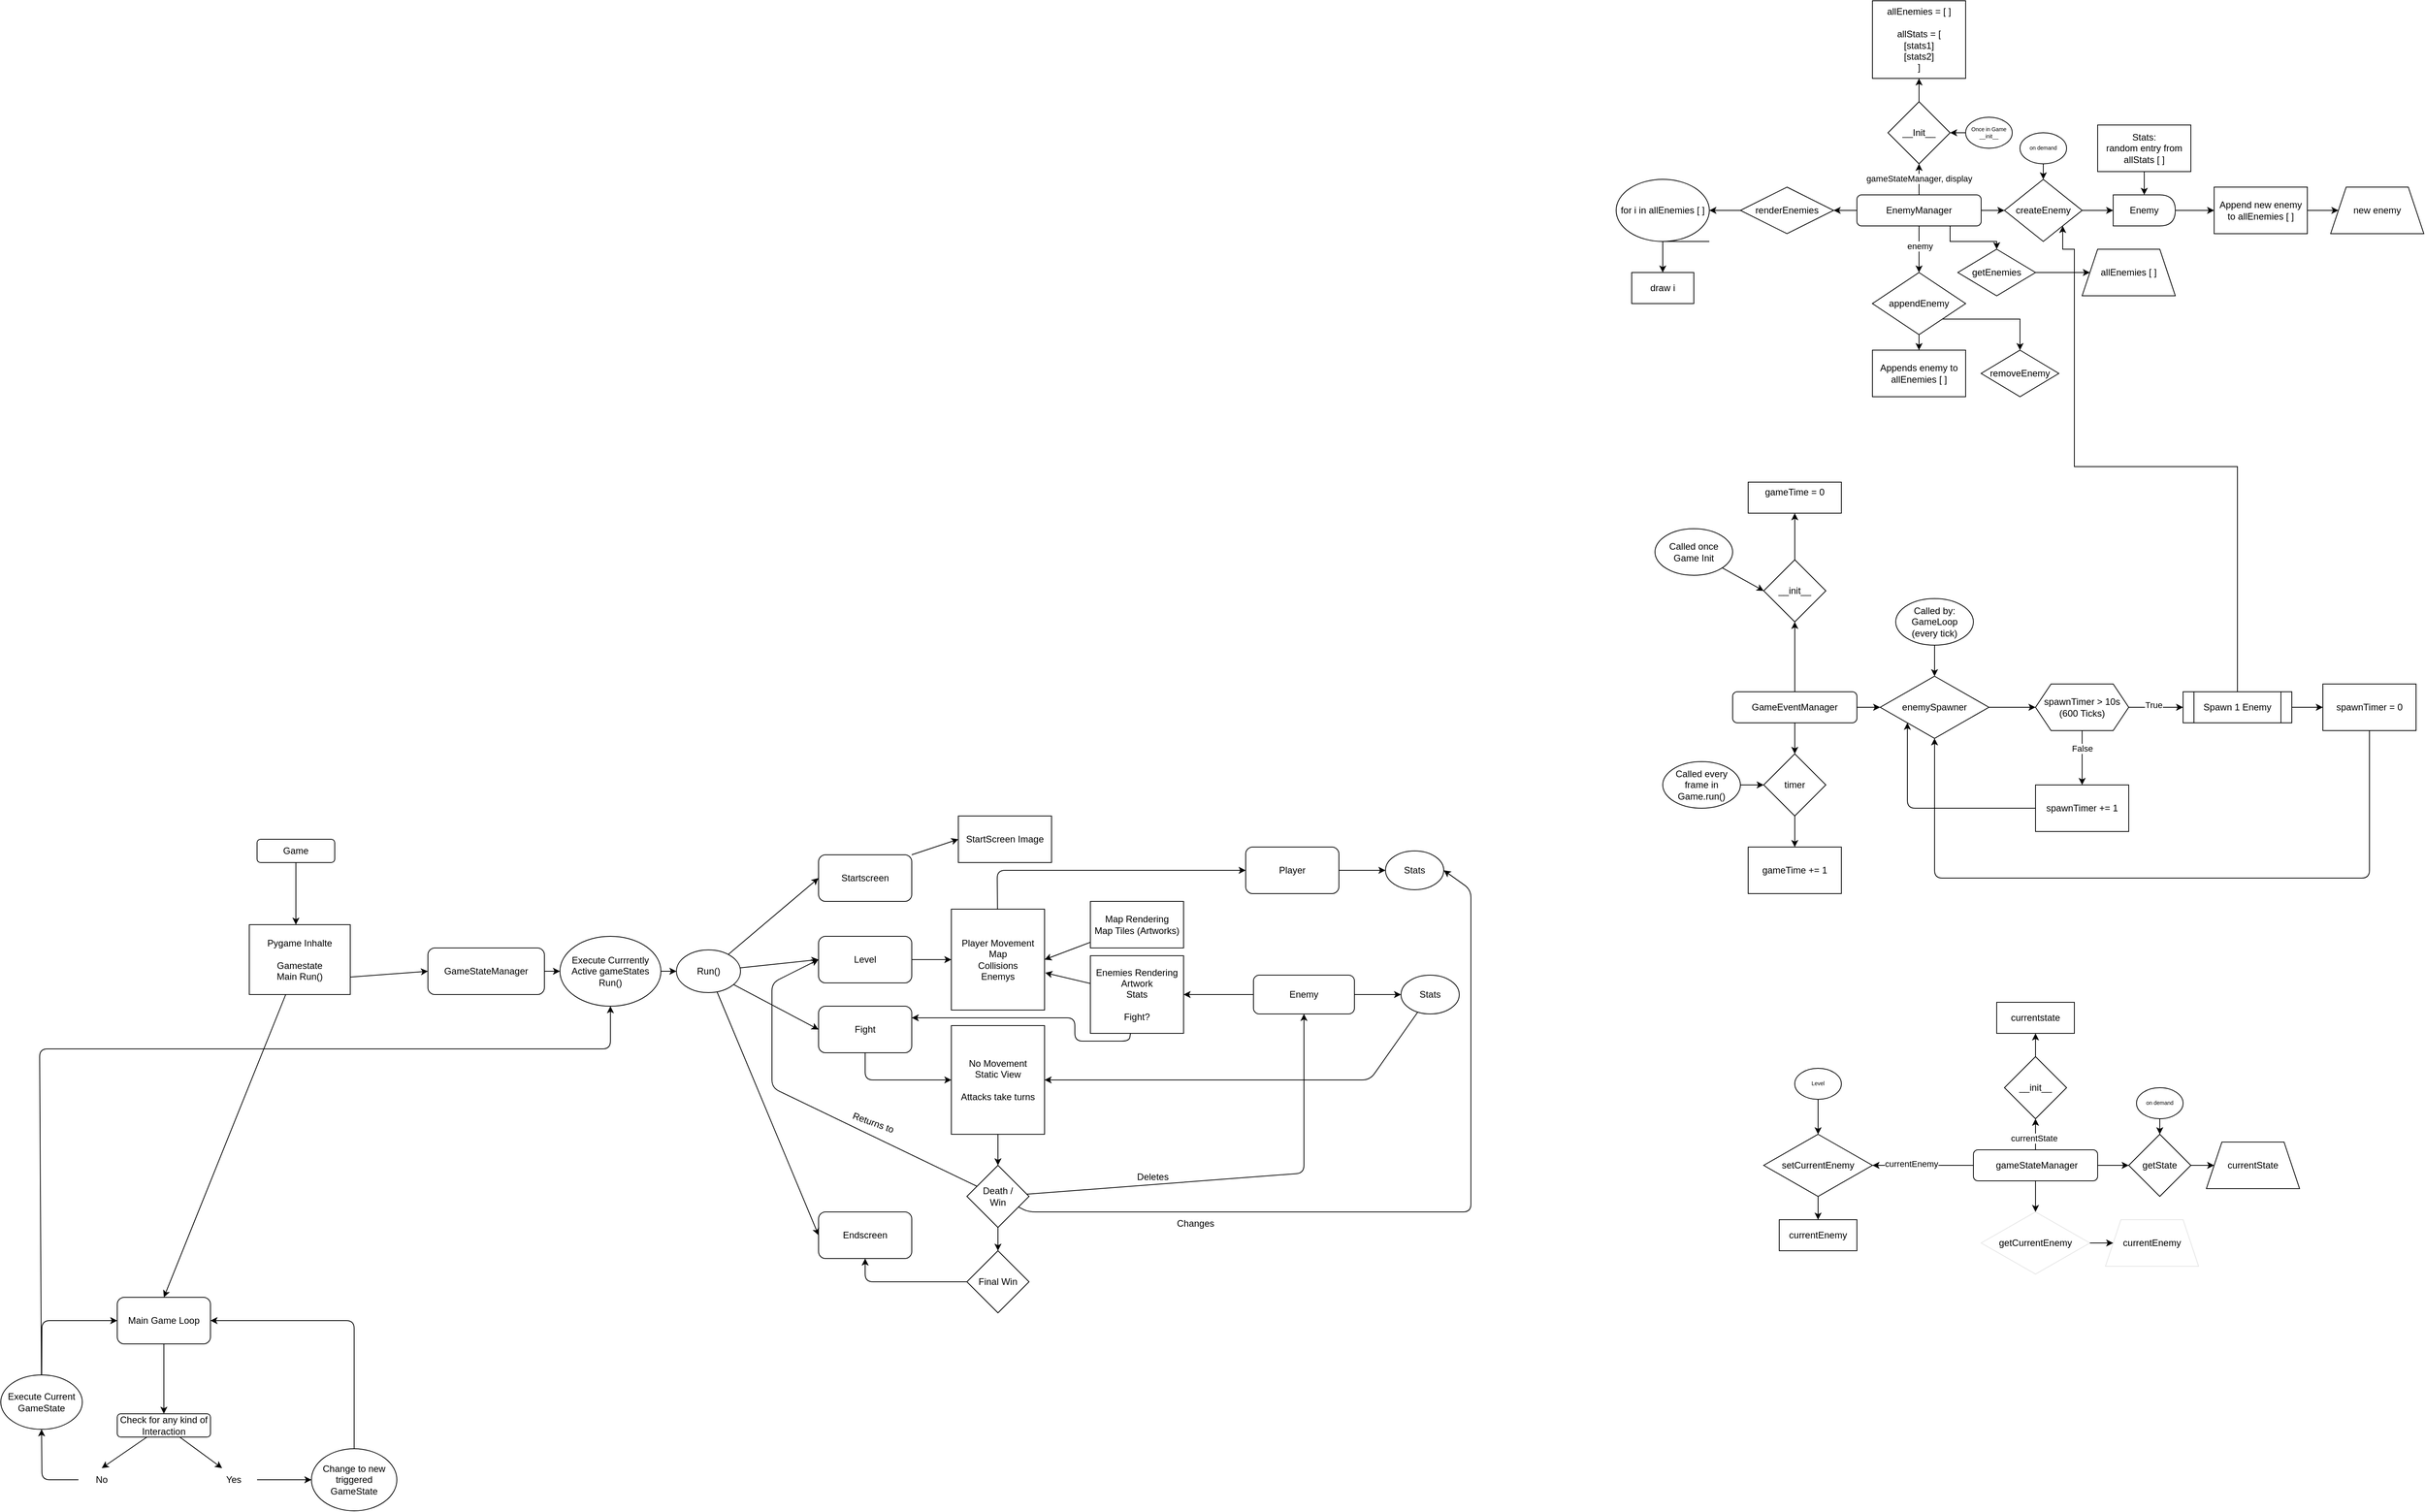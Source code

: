 <mxfile version="28.0.9">
  <diagram id="zhS1jmQ38YQdUPy5dJZc" name="Page-1">
    <mxGraphModel dx="2430" dy="5323" grid="1" gridSize="10" guides="1" tooltips="1" connect="1" arrows="1" fold="1" page="1" pageScale="1" pageWidth="1600" pageHeight="1200" math="0" shadow="0">
      <root>
        <mxCell id="0" />
        <mxCell id="1" parent="0" />
        <mxCell id="10" style="edgeStyle=none;html=1;" parent="1" source="2" edge="1">
          <mxGeometry relative="1" as="geometry">
            <mxPoint x="410" y="340" as="targetPoint" />
          </mxGeometry>
        </mxCell>
        <mxCell id="2" value="Game" style="rounded=1;whiteSpace=wrap;html=1;" parent="1" vertex="1">
          <mxGeometry x="360" y="230" width="100" height="30" as="geometry" />
        </mxCell>
        <mxCell id="12" style="edgeStyle=none;html=1;exitX=1;exitY=0.75;exitDx=0;exitDy=0;entryX=0;entryY=0.5;entryDx=0;entryDy=0;" parent="1" source="11" target="15" edge="1">
          <mxGeometry relative="1" as="geometry">
            <mxPoint x="620" y="320" as="targetPoint" />
          </mxGeometry>
        </mxCell>
        <mxCell id="89" style="edgeStyle=none;html=1;entryX=0.5;entryY=0;entryDx=0;entryDy=0;" parent="1" source="11" target="75" edge="1">
          <mxGeometry relative="1" as="geometry" />
        </mxCell>
        <mxCell id="11" value="Pygame Inhalte&lt;div&gt;&lt;br&gt;&lt;/div&gt;&lt;div&gt;Gamestate&lt;/div&gt;&lt;div&gt;Main Run()&lt;/div&gt;" style="rounded=0;whiteSpace=wrap;html=1;" parent="1" vertex="1">
          <mxGeometry x="350" y="340" width="130" height="90" as="geometry" />
        </mxCell>
        <mxCell id="70" style="edgeStyle=none;html=1;entryX=0;entryY=0.5;entryDx=0;entryDy=0;" parent="1" source="14" target="69" edge="1">
          <mxGeometry relative="1" as="geometry" />
        </mxCell>
        <mxCell id="14" value="Execute Currrently Active gameStates&lt;div&gt;Run()&lt;/div&gt;" style="ellipse;whiteSpace=wrap;html=1;" parent="1" vertex="1">
          <mxGeometry x="750" y="355" width="130" height="90" as="geometry" />
        </mxCell>
        <mxCell id="16" style="edgeStyle=none;html=1;entryX=0;entryY=0.5;entryDx=0;entryDy=0;" parent="1" source="15" target="14" edge="1">
          <mxGeometry relative="1" as="geometry" />
        </mxCell>
        <mxCell id="15" value="GameStateManager" style="rounded=1;whiteSpace=wrap;html=1;" parent="1" vertex="1">
          <mxGeometry x="580" y="370" width="150" height="60" as="geometry" />
        </mxCell>
        <mxCell id="29" style="edgeStyle=none;html=1;exitX=1;exitY=0;exitDx=0;exitDy=0;entryX=0;entryY=0.5;entryDx=0;entryDy=0;" parent="1" source="21" target="28" edge="1">
          <mxGeometry relative="1" as="geometry" />
        </mxCell>
        <mxCell id="21" value="Startscreen" style="rounded=1;whiteSpace=wrap;html=1;" parent="1" vertex="1">
          <mxGeometry x="1083" y="250" width="120" height="60" as="geometry" />
        </mxCell>
        <mxCell id="36" style="edgeStyle=none;html=1;entryX=0;entryY=0.5;entryDx=0;entryDy=0;" parent="1" source="22" target="30" edge="1">
          <mxGeometry relative="1" as="geometry" />
        </mxCell>
        <mxCell id="22" value="Level" style="rounded=1;whiteSpace=wrap;html=1;" parent="1" vertex="1">
          <mxGeometry x="1083" y="355" width="120" height="60" as="geometry" />
        </mxCell>
        <mxCell id="46" style="edgeStyle=none;html=1;entryX=0;entryY=0.5;entryDx=0;entryDy=0;" parent="1" source="23" target="31" edge="1">
          <mxGeometry relative="1" as="geometry">
            <Array as="points">
              <mxPoint x="1143" y="540" />
            </Array>
          </mxGeometry>
        </mxCell>
        <mxCell id="23" value="Fight" style="rounded=1;whiteSpace=wrap;html=1;" parent="1" vertex="1">
          <mxGeometry x="1083" y="445" width="120" height="60" as="geometry" />
        </mxCell>
        <mxCell id="24" value="Endscreen" style="rounded=1;whiteSpace=wrap;html=1;" parent="1" vertex="1">
          <mxGeometry x="1083" y="710" width="120" height="60" as="geometry" />
        </mxCell>
        <mxCell id="28" value="StartScreen Image" style="rounded=0;whiteSpace=wrap;html=1;" parent="1" vertex="1">
          <mxGeometry x="1263" y="200" width="120" height="60" as="geometry" />
        </mxCell>
        <mxCell id="53" style="edgeStyle=none;html=1;entryX=0;entryY=0.5;entryDx=0;entryDy=0;" parent="1" source="30" target="54" edge="1">
          <mxGeometry relative="1" as="geometry">
            <mxPoint x="1633" y="270" as="targetPoint" />
            <Array as="points">
              <mxPoint x="1313" y="270" />
            </Array>
          </mxGeometry>
        </mxCell>
        <mxCell id="30" value="Player Movement&lt;div&gt;Map&lt;/div&gt;&lt;div&gt;Collisions&lt;/div&gt;&lt;div&gt;Enemys&lt;/div&gt;" style="rounded=0;whiteSpace=wrap;html=1;" parent="1" vertex="1">
          <mxGeometry x="1254" y="320" width="120" height="130" as="geometry" />
        </mxCell>
        <mxCell id="51" value="" style="edgeStyle=none;html=1;" parent="1" source="31" target="50" edge="1">
          <mxGeometry relative="1" as="geometry" />
        </mxCell>
        <mxCell id="31" value="No Movement&lt;div&gt;Static View&lt;/div&gt;&lt;div&gt;&lt;br&gt;&lt;/div&gt;&lt;div&gt;Attacks take turns&lt;/div&gt;" style="rounded=0;whiteSpace=wrap;html=1;" parent="1" vertex="1">
          <mxGeometry x="1254" y="470" width="120" height="140" as="geometry" />
        </mxCell>
        <mxCell id="35" style="edgeStyle=none;html=1;entryX=1;entryY=0.5;entryDx=0;entryDy=0;" parent="1" source="33" target="30" edge="1">
          <mxGeometry relative="1" as="geometry" />
        </mxCell>
        <mxCell id="33" value="Map Rendering&lt;div&gt;Map Tiles (Artworks)&lt;/div&gt;" style="rounded=0;whiteSpace=wrap;html=1;" parent="1" vertex="1">
          <mxGeometry x="1433" y="310" width="120" height="60" as="geometry" />
        </mxCell>
        <mxCell id="45" style="edgeStyle=none;html=1;entryX=1;entryY=0.25;entryDx=0;entryDy=0;" parent="1" source="37" target="23" edge="1">
          <mxGeometry relative="1" as="geometry">
            <mxPoint x="1493" y="520" as="targetPoint" />
            <Array as="points">
              <mxPoint x="1483" y="490" />
              <mxPoint x="1413" y="490" />
              <mxPoint x="1413" y="460" />
            </Array>
          </mxGeometry>
        </mxCell>
        <mxCell id="37" value="Enemies Rendering&lt;div&gt;Artwork&lt;/div&gt;&lt;div&gt;Stats&lt;/div&gt;&lt;div&gt;&lt;br&gt;&lt;/div&gt;&lt;div&gt;Fight?&lt;/div&gt;" style="rounded=0;whiteSpace=wrap;html=1;" parent="1" vertex="1">
          <mxGeometry x="1433" y="380" width="120" height="100" as="geometry" />
        </mxCell>
        <mxCell id="41" style="edgeStyle=none;html=1;entryX=1;entryY=0.5;entryDx=0;entryDy=0;" parent="1" source="40" target="37" edge="1">
          <mxGeometry relative="1" as="geometry" />
        </mxCell>
        <mxCell id="43" style="edgeStyle=none;html=1;" parent="1" source="40" target="42" edge="1">
          <mxGeometry relative="1" as="geometry" />
        </mxCell>
        <mxCell id="40" value="Enemy" style="rounded=1;whiteSpace=wrap;html=1;" parent="1" vertex="1">
          <mxGeometry x="1643" y="405" width="130" height="50" as="geometry" />
        </mxCell>
        <mxCell id="47" style="edgeStyle=none;html=1;entryX=1;entryY=0.5;entryDx=0;entryDy=0;" parent="1" source="42" target="31" edge="1">
          <mxGeometry relative="1" as="geometry">
            <Array as="points">
              <mxPoint x="1793" y="540" />
            </Array>
          </mxGeometry>
        </mxCell>
        <mxCell id="42" value="Stats" style="ellipse;whiteSpace=wrap;html=1;" parent="1" vertex="1">
          <mxGeometry x="1833" y="405" width="75" height="50" as="geometry" />
        </mxCell>
        <mxCell id="44" style="edgeStyle=none;html=1;entryX=1.007;entryY=0.631;entryDx=0;entryDy=0;entryPerimeter=0;" parent="1" source="37" target="30" edge="1">
          <mxGeometry relative="1" as="geometry" />
        </mxCell>
        <mxCell id="52" style="edgeStyle=none;html=1;entryX=0;entryY=0.5;entryDx=0;entryDy=0;" parent="1" source="50" target="22" edge="1">
          <mxGeometry relative="1" as="geometry">
            <Array as="points">
              <mxPoint x="1023" y="550" />
              <mxPoint x="1023" y="415" />
            </Array>
          </mxGeometry>
        </mxCell>
        <mxCell id="57" style="edgeStyle=none;html=1;entryX=0.5;entryY=1;entryDx=0;entryDy=0;" parent="1" source="50" target="40" edge="1">
          <mxGeometry relative="1" as="geometry">
            <mxPoint x="1873" y="690" as="targetPoint" />
            <Array as="points">
              <mxPoint x="1708" y="660" />
            </Array>
          </mxGeometry>
        </mxCell>
        <mxCell id="59" style="edgeStyle=none;html=1;entryX=1;entryY=0.5;entryDx=0;entryDy=0;" parent="1" source="50" target="55" edge="1">
          <mxGeometry relative="1" as="geometry">
            <Array as="points">
              <mxPoint x="1353" y="710" />
              <mxPoint x="1923" y="710" />
              <mxPoint x="1923" y="295" />
            </Array>
          </mxGeometry>
        </mxCell>
        <mxCell id="67" style="edgeStyle=none;html=1;" parent="1" source="50" target="66" edge="1">
          <mxGeometry relative="1" as="geometry" />
        </mxCell>
        <mxCell id="50" value="Death /&lt;div&gt;Win&lt;/div&gt;" style="rhombus;whiteSpace=wrap;html=1;rounded=0;" parent="1" vertex="1">
          <mxGeometry x="1274" y="650" width="80" height="80" as="geometry" />
        </mxCell>
        <mxCell id="56" style="edgeStyle=none;html=1;entryX=0;entryY=0.5;entryDx=0;entryDy=0;" parent="1" source="54" target="55" edge="1">
          <mxGeometry relative="1" as="geometry" />
        </mxCell>
        <mxCell id="54" value="Player" style="rounded=1;whiteSpace=wrap;html=1;" parent="1" vertex="1">
          <mxGeometry x="1633" y="240" width="120" height="60" as="geometry" />
        </mxCell>
        <mxCell id="55" value="Stats" style="ellipse;whiteSpace=wrap;html=1;" parent="1" vertex="1">
          <mxGeometry x="1813" y="245" width="75" height="50" as="geometry" />
        </mxCell>
        <mxCell id="58" value="Changes" style="text;html=1;align=center;verticalAlign=middle;resizable=0;points=[];autosize=1;strokeColor=none;fillColor=none;" parent="1" vertex="1">
          <mxGeometry x="1533" y="710" width="70" height="30" as="geometry" />
        </mxCell>
        <mxCell id="61" value="Deletes" style="text;html=1;align=center;verticalAlign=middle;resizable=0;points=[];autosize=1;strokeColor=none;fillColor=none;" parent="1" vertex="1">
          <mxGeometry x="1483" y="650" width="60" height="30" as="geometry" />
        </mxCell>
        <mxCell id="62" value="Returns to" style="text;html=1;align=center;verticalAlign=middle;resizable=0;points=[];autosize=1;strokeColor=none;fillColor=none;rotation=20;" parent="1" vertex="1">
          <mxGeometry x="1113" y="580" width="80" height="30" as="geometry" />
        </mxCell>
        <mxCell id="68" style="edgeStyle=none;html=1;entryX=0.5;entryY=1;entryDx=0;entryDy=0;" parent="1" source="66" target="24" edge="1">
          <mxGeometry relative="1" as="geometry">
            <Array as="points">
              <mxPoint x="1143" y="800" />
            </Array>
          </mxGeometry>
        </mxCell>
        <mxCell id="66" value="Final Win" style="rhombus;whiteSpace=wrap;html=1;" parent="1" vertex="1">
          <mxGeometry x="1274" y="760" width="80" height="80" as="geometry" />
        </mxCell>
        <mxCell id="71" style="edgeStyle=none;html=1;entryX=0;entryY=0.5;entryDx=0;entryDy=0;" parent="1" source="69" target="21" edge="1">
          <mxGeometry relative="1" as="geometry" />
        </mxCell>
        <mxCell id="72" style="edgeStyle=none;html=1;entryX=0;entryY=0.5;entryDx=0;entryDy=0;" parent="1" source="69" target="22" edge="1">
          <mxGeometry relative="1" as="geometry" />
        </mxCell>
        <mxCell id="73" style="edgeStyle=none;html=1;entryX=0;entryY=0.5;entryDx=0;entryDy=0;" parent="1" source="69" target="23" edge="1">
          <mxGeometry relative="1" as="geometry" />
        </mxCell>
        <mxCell id="74" style="edgeStyle=none;html=1;entryX=0;entryY=0.5;entryDx=0;entryDy=0;" parent="1" source="69" target="24" edge="1">
          <mxGeometry relative="1" as="geometry" />
        </mxCell>
        <mxCell id="69" value="Run()" style="ellipse;whiteSpace=wrap;html=1;" parent="1" vertex="1">
          <mxGeometry x="900" y="372.5" width="82.5" height="55" as="geometry" />
        </mxCell>
        <mxCell id="76" style="edgeStyle=none;html=1;entryX=0.5;entryY=0;entryDx=0;entryDy=0;" parent="1" source="75" target="77" edge="1">
          <mxGeometry relative="1" as="geometry">
            <mxPoint x="240" y="1040" as="targetPoint" />
          </mxGeometry>
        </mxCell>
        <mxCell id="75" value="Main Game Loop" style="rounded=1;whiteSpace=wrap;html=1;" parent="1" vertex="1">
          <mxGeometry x="180" y="820" width="120" height="60" as="geometry" />
        </mxCell>
        <mxCell id="78" style="edgeStyle=none;html=1;entryX=0.25;entryY=0;entryDx=0;entryDy=0;" parent="1" source="77" target="80" edge="1">
          <mxGeometry relative="1" as="geometry">
            <mxPoint x="320" y="1040" as="targetPoint" />
          </mxGeometry>
        </mxCell>
        <mxCell id="79" style="edgeStyle=none;html=1;entryX=0.5;entryY=0;entryDx=0;entryDy=0;" parent="1" source="77" target="81" edge="1">
          <mxGeometry relative="1" as="geometry">
            <mxPoint x="160" y="1040" as="targetPoint" />
          </mxGeometry>
        </mxCell>
        <mxCell id="77" value="Check for any kind of Interaction" style="rounded=1;whiteSpace=wrap;html=1;" parent="1" vertex="1">
          <mxGeometry x="180" y="970" width="120" height="30" as="geometry" />
        </mxCell>
        <mxCell id="86" value="" style="edgeStyle=none;html=1;" parent="1" source="80" target="85" edge="1">
          <mxGeometry relative="1" as="geometry" />
        </mxCell>
        <mxCell id="80" value="Yes" style="text;html=1;align=center;verticalAlign=middle;whiteSpace=wrap;rounded=0;" parent="1" vertex="1">
          <mxGeometry x="300" y="1040" width="60" height="30" as="geometry" />
        </mxCell>
        <mxCell id="84" style="edgeStyle=none;html=1;entryX=0.5;entryY=1;entryDx=0;entryDy=0;" parent="1" source="81" target="83" edge="1">
          <mxGeometry relative="1" as="geometry">
            <Array as="points">
              <mxPoint x="83" y="1055" />
            </Array>
          </mxGeometry>
        </mxCell>
        <mxCell id="81" value="No" style="text;html=1;align=center;verticalAlign=middle;whiteSpace=wrap;rounded=0;" parent="1" vertex="1">
          <mxGeometry x="130" y="1040" width="60" height="30" as="geometry" />
        </mxCell>
        <mxCell id="88" style="edgeStyle=none;html=1;entryX=0;entryY=0.5;entryDx=0;entryDy=0;" parent="1" source="83" target="75" edge="1">
          <mxGeometry relative="1" as="geometry">
            <Array as="points">
              <mxPoint x="83" y="850" />
            </Array>
          </mxGeometry>
        </mxCell>
        <mxCell id="90" style="edgeStyle=none;html=1;entryX=0.5;entryY=1;entryDx=0;entryDy=0;" parent="1" source="83" target="14" edge="1">
          <mxGeometry relative="1" as="geometry">
            <Array as="points">
              <mxPoint x="80" y="500" />
              <mxPoint x="815" y="500" />
            </Array>
          </mxGeometry>
        </mxCell>
        <mxCell id="83" value="Execute Current GameState" style="ellipse;whiteSpace=wrap;html=1;" parent="1" vertex="1">
          <mxGeometry x="30" y="920" width="105" height="70" as="geometry" />
        </mxCell>
        <mxCell id="87" style="edgeStyle=none;html=1;entryX=1;entryY=0.5;entryDx=0;entryDy=0;" parent="1" source="85" target="75" edge="1">
          <mxGeometry relative="1" as="geometry">
            <Array as="points">
              <mxPoint x="485" y="850" />
            </Array>
          </mxGeometry>
        </mxCell>
        <mxCell id="85" value="Change to new triggered GameState" style="ellipse;whiteSpace=wrap;html=1;" parent="1" vertex="1">
          <mxGeometry x="430" y="1015" width="110" height="80" as="geometry" />
        </mxCell>
        <mxCell id="105" style="edgeStyle=none;html=1;entryX=0;entryY=0.5;entryDx=0;entryDy=0;" parent="1" source="91" edge="1">
          <mxGeometry relative="1" as="geometry">
            <mxPoint x="2450" y="60" as="targetPoint" />
          </mxGeometry>
        </mxCell>
        <mxCell id="ZLR4HSFNZyRXdtr1YlKm-145" style="edgeStyle=orthogonalEdgeStyle;rounded=0;orthogonalLoop=1;jettySize=auto;html=1;entryX=0.5;entryY=0;entryDx=0;entryDy=0;" parent="1" source="91" target="ZLR4HSFNZyRXdtr1YlKm-144" edge="1">
          <mxGeometry relative="1" as="geometry" />
        </mxCell>
        <mxCell id="91" value="GameEventManager" style="rounded=1;whiteSpace=wrap;html=1;" parent="1" vertex="1">
          <mxGeometry x="2260" y="40" width="160" height="40" as="geometry" />
        </mxCell>
        <mxCell id="134" style="edgeStyle=none;html=1;entryX=0.5;entryY=0;entryDx=0;entryDy=0;" parent="1" source="92" target="115" edge="1">
          <mxGeometry relative="1" as="geometry" />
        </mxCell>
        <mxCell id="92" value="Called by:&lt;div&gt;GameLoop&lt;/div&gt;&lt;div&gt;(every tick)&lt;/div&gt;" style="ellipse;whiteSpace=wrap;html=1;" parent="1" vertex="1">
          <mxGeometry x="2470" y="-80" width="100" height="60" as="geometry" />
        </mxCell>
        <mxCell id="98" style="edgeStyle=none;html=1;" parent="1" source="96" edge="1">
          <mxGeometry relative="1" as="geometry">
            <mxPoint x="2840" y="60" as="targetPoint" />
          </mxGeometry>
        </mxCell>
        <mxCell id="129" value="True" style="edgeLabel;html=1;align=center;verticalAlign=middle;resizable=0;points=[];" parent="98" vertex="1" connectable="0">
          <mxGeometry x="-0.081" y="3" relative="1" as="geometry">
            <mxPoint as="offset" />
          </mxGeometry>
        </mxCell>
        <mxCell id="99" style="edgeStyle=none;html=1;" parent="1" source="96" edge="1">
          <mxGeometry relative="1" as="geometry">
            <mxPoint x="2710" y="160" as="targetPoint" />
          </mxGeometry>
        </mxCell>
        <mxCell id="127" value="False" style="edgeLabel;html=1;align=center;verticalAlign=middle;resizable=0;points=[];" parent="99" vertex="1" connectable="0">
          <mxGeometry x="-0.345" relative="1" as="geometry">
            <mxPoint as="offset" />
          </mxGeometry>
        </mxCell>
        <mxCell id="96" value="&lt;div&gt;spawnTimer &amp;gt; 10s&lt;br&gt;(600 Ticks)&lt;/div&gt;" style="shape=hexagon;perimeter=hexagonPerimeter2;whiteSpace=wrap;html=1;fixedSize=1;" parent="1" vertex="1">
          <mxGeometry x="2650" y="30" width="120" height="60" as="geometry" />
        </mxCell>
        <mxCell id="111" style="edgeStyle=none;html=1;entryX=0;entryY=0.5;entryDx=0;entryDy=0;" parent="1" source="102" target="110" edge="1">
          <mxGeometry relative="1" as="geometry" />
        </mxCell>
        <mxCell id="Faa3zSD_fbPmVx0ir4o6-187" style="edgeStyle=orthogonalEdgeStyle;rounded=0;orthogonalLoop=1;jettySize=auto;html=1;entryX=1;entryY=1;entryDx=0;entryDy=0;" edge="1" parent="1" source="102" target="Faa3zSD_fbPmVx0ir4o6-143">
          <mxGeometry relative="1" as="geometry">
            <Array as="points">
              <mxPoint x="2910" y="-250" />
              <mxPoint x="2700" y="-250" />
              <mxPoint x="2700" y="-530" />
              <mxPoint x="2685" y="-530" />
            </Array>
          </mxGeometry>
        </mxCell>
        <mxCell id="102" value="Spawn 1 Enemy" style="shape=process;whiteSpace=wrap;html=1;backgroundOutline=1;" parent="1" vertex="1">
          <mxGeometry x="2840" y="40" width="140" height="40" as="geometry" />
        </mxCell>
        <mxCell id="106" style="edgeStyle=none;html=1;entryX=0;entryY=0.5;entryDx=0;entryDy=0;" parent="1" target="96" edge="1">
          <mxGeometry relative="1" as="geometry">
            <mxPoint x="2570" y="60" as="sourcePoint" />
          </mxGeometry>
        </mxCell>
        <mxCell id="112" style="edgeStyle=none;html=1;entryX=0.5;entryY=1;entryDx=0;entryDy=0;" parent="1" source="110" target="115" edge="1">
          <mxGeometry relative="1" as="geometry">
            <mxPoint x="2510" y="80" as="targetPoint" />
            <Array as="points">
              <mxPoint x="3080" y="280" />
              <mxPoint x="2520" y="280" />
            </Array>
          </mxGeometry>
        </mxCell>
        <mxCell id="110" value="spawnTimer = 0" style="rounded=1;whiteSpace=wrap;html=1;arcSize=0;" parent="1" vertex="1">
          <mxGeometry x="3020" y="30" width="120" height="60" as="geometry" />
        </mxCell>
        <mxCell id="114" style="edgeStyle=none;html=1;exitX=0;exitY=0.5;exitDx=0;exitDy=0;entryX=0;entryY=1;entryDx=0;entryDy=0;" parent="1" source="113" target="115" edge="1">
          <mxGeometry relative="1" as="geometry">
            <mxPoint x="2480" y="80" as="targetPoint" />
            <Array as="points">
              <mxPoint x="2485" y="190" />
            </Array>
          </mxGeometry>
        </mxCell>
        <mxCell id="113" value="spawnTimer += 1" style="rounded=1;whiteSpace=wrap;html=1;arcSize=0;" parent="1" vertex="1">
          <mxGeometry x="2650" y="160" width="120" height="60" as="geometry" />
        </mxCell>
        <mxCell id="115" value="enemySpawner" style="rhombus;whiteSpace=wrap;html=1;" parent="1" vertex="1">
          <mxGeometry x="2450" y="20" width="140" height="80" as="geometry" />
        </mxCell>
        <mxCell id="137" style="edgeStyle=none;html=1;exitX=0.5;exitY=0;exitDx=0;exitDy=0;entryX=0.5;entryY=1;entryDx=0;entryDy=0;" parent="1" source="123" target="132" edge="1">
          <mxGeometry relative="1" as="geometry" />
        </mxCell>
        <mxCell id="123" value="__init__" style="rhombus;whiteSpace=wrap;html=1;" parent="1" vertex="1">
          <mxGeometry x="2300" y="-130" width="80" height="80" as="geometry" />
        </mxCell>
        <mxCell id="131" style="edgeStyle=none;html=1;entryX=0.5;entryY=1;entryDx=0;entryDy=0;" parent="1" source="91" target="123" edge="1">
          <mxGeometry relative="1" as="geometry" />
        </mxCell>
        <mxCell id="132" value="gameTime = 0&lt;div&gt;&lt;br&gt;&lt;/div&gt;" style="rounded=0;whiteSpace=wrap;html=1;" parent="1" vertex="1">
          <mxGeometry x="2280" y="-230" width="120" height="40" as="geometry" />
        </mxCell>
        <mxCell id="136" style="edgeStyle=none;html=1;entryX=0;entryY=0.5;entryDx=0;entryDy=0;" parent="1" source="133" target="123" edge="1">
          <mxGeometry relative="1" as="geometry" />
        </mxCell>
        <mxCell id="133" value="Called once&lt;br&gt;Game Init" style="ellipse;whiteSpace=wrap;html=1;" parent="1" vertex="1">
          <mxGeometry x="2160" y="-170" width="100" height="60" as="geometry" />
        </mxCell>
        <mxCell id="ZLR4HSFNZyRXdtr1YlKm-146" style="edgeStyle=orthogonalEdgeStyle;rounded=0;orthogonalLoop=1;jettySize=auto;html=1;entryX=0.5;entryY=0;entryDx=0;entryDy=0;" parent="1" source="ZLR4HSFNZyRXdtr1YlKm-144" target="ZLR4HSFNZyRXdtr1YlKm-147" edge="1">
          <mxGeometry relative="1" as="geometry">
            <mxPoint x="2340" y="250" as="targetPoint" />
          </mxGeometry>
        </mxCell>
        <mxCell id="ZLR4HSFNZyRXdtr1YlKm-144" value="timer" style="rhombus;whiteSpace=wrap;html=1;" parent="1" vertex="1">
          <mxGeometry x="2300" y="120" width="80" height="80" as="geometry" />
        </mxCell>
        <mxCell id="ZLR4HSFNZyRXdtr1YlKm-147" value="gameTime += 1" style="rounded=0;whiteSpace=wrap;html=1;" parent="1" vertex="1">
          <mxGeometry x="2280" y="240" width="120" height="60" as="geometry" />
        </mxCell>
        <mxCell id="ZLR4HSFNZyRXdtr1YlKm-149" style="edgeStyle=orthogonalEdgeStyle;rounded=0;orthogonalLoop=1;jettySize=auto;html=1;entryX=0;entryY=0.5;entryDx=0;entryDy=0;" parent="1" source="ZLR4HSFNZyRXdtr1YlKm-148" target="ZLR4HSFNZyRXdtr1YlKm-144" edge="1">
          <mxGeometry relative="1" as="geometry" />
        </mxCell>
        <mxCell id="ZLR4HSFNZyRXdtr1YlKm-148" value="Called every frame in Game.run()" style="ellipse;whiteSpace=wrap;html=1;" parent="1" vertex="1">
          <mxGeometry x="2170" y="130" width="100" height="60" as="geometry" />
        </mxCell>
        <mxCell id="Faa3zSD_fbPmVx0ir4o6-139" style="edgeStyle=orthogonalEdgeStyle;rounded=0;orthogonalLoop=1;jettySize=auto;html=1;entryX=0.5;entryY=1;entryDx=0;entryDy=0;" edge="1" parent="1" source="Faa3zSD_fbPmVx0ir4o6-137" target="Faa3zSD_fbPmVx0ir4o6-138">
          <mxGeometry relative="1" as="geometry" />
        </mxCell>
        <mxCell id="Faa3zSD_fbPmVx0ir4o6-140" value="gameStateManager, display" style="edgeLabel;html=1;align=center;verticalAlign=middle;resizable=0;points=[];" vertex="1" connectable="0" parent="Faa3zSD_fbPmVx0ir4o6-139">
          <mxGeometry x="0.045" relative="1" as="geometry">
            <mxPoint as="offset" />
          </mxGeometry>
        </mxCell>
        <mxCell id="Faa3zSD_fbPmVx0ir4o6-144" style="edgeStyle=orthogonalEdgeStyle;rounded=0;orthogonalLoop=1;jettySize=auto;html=1;entryX=0;entryY=0.5;entryDx=0;entryDy=0;" edge="1" parent="1" source="Faa3zSD_fbPmVx0ir4o6-137" target="Faa3zSD_fbPmVx0ir4o6-143">
          <mxGeometry relative="1" as="geometry" />
        </mxCell>
        <mxCell id="Faa3zSD_fbPmVx0ir4o6-162" style="edgeStyle=orthogonalEdgeStyle;rounded=0;orthogonalLoop=1;jettySize=auto;html=1;exitX=0.75;exitY=1;exitDx=0;exitDy=0;entryX=0.5;entryY=0;entryDx=0;entryDy=0;" edge="1" parent="1" source="Faa3zSD_fbPmVx0ir4o6-137" target="Faa3zSD_fbPmVx0ir4o6-161">
          <mxGeometry relative="1" as="geometry" />
        </mxCell>
        <mxCell id="Faa3zSD_fbPmVx0ir4o6-171" style="edgeStyle=orthogonalEdgeStyle;rounded=0;orthogonalLoop=1;jettySize=auto;html=1;" edge="1" parent="1" source="Faa3zSD_fbPmVx0ir4o6-137">
          <mxGeometry relative="1" as="geometry">
            <mxPoint x="2500" y="-500" as="targetPoint" />
          </mxGeometry>
        </mxCell>
        <mxCell id="Faa3zSD_fbPmVx0ir4o6-174" value="enemy" style="edgeLabel;html=1;align=center;verticalAlign=middle;resizable=0;points=[];" vertex="1" connectable="0" parent="Faa3zSD_fbPmVx0ir4o6-171">
          <mxGeometry x="-0.154" y="1" relative="1" as="geometry">
            <mxPoint as="offset" />
          </mxGeometry>
        </mxCell>
        <mxCell id="Faa3zSD_fbPmVx0ir4o6-180" style="edgeStyle=orthogonalEdgeStyle;rounded=0;orthogonalLoop=1;jettySize=auto;html=1;entryX=1;entryY=0.5;entryDx=0;entryDy=0;" edge="1" parent="1" source="Faa3zSD_fbPmVx0ir4o6-137" target="Faa3zSD_fbPmVx0ir4o6-179">
          <mxGeometry relative="1" as="geometry" />
        </mxCell>
        <mxCell id="Faa3zSD_fbPmVx0ir4o6-137" value="EnemyManager" style="rounded=1;whiteSpace=wrap;html=1;" vertex="1" parent="1">
          <mxGeometry x="2420" y="-600" width="160" height="40" as="geometry" />
        </mxCell>
        <mxCell id="Faa3zSD_fbPmVx0ir4o6-142" style="edgeStyle=orthogonalEdgeStyle;rounded=0;orthogonalLoop=1;jettySize=auto;html=1;entryX=0.5;entryY=1;entryDx=0;entryDy=0;" edge="1" parent="1" source="Faa3zSD_fbPmVx0ir4o6-138" target="Faa3zSD_fbPmVx0ir4o6-141">
          <mxGeometry relative="1" as="geometry" />
        </mxCell>
        <mxCell id="Faa3zSD_fbPmVx0ir4o6-138" value="__Init__" style="rhombus;whiteSpace=wrap;html=1;" vertex="1" parent="1">
          <mxGeometry x="2460" y="-720" width="80" height="80" as="geometry" />
        </mxCell>
        <mxCell id="Faa3zSD_fbPmVx0ir4o6-141" value="allEnemies = [ ]&lt;div&gt;&lt;br&gt;&lt;/div&gt;&lt;div&gt;allStats = [&lt;/div&gt;&lt;div&gt;[stats1]&lt;/div&gt;&lt;div&gt;[stats2]&lt;/div&gt;&lt;div&gt;]&lt;/div&gt;" style="rounded=0;whiteSpace=wrap;html=1;" vertex="1" parent="1">
          <mxGeometry x="2440" y="-850" width="120" height="100" as="geometry" />
        </mxCell>
        <mxCell id="Faa3zSD_fbPmVx0ir4o6-154" style="edgeStyle=orthogonalEdgeStyle;rounded=0;orthogonalLoop=1;jettySize=auto;html=1;entryX=0;entryY=0.5;entryDx=0;entryDy=0;" edge="1" parent="1" source="Faa3zSD_fbPmVx0ir4o6-143">
          <mxGeometry relative="1" as="geometry">
            <mxPoint x="2750" y="-580.0" as="targetPoint" />
          </mxGeometry>
        </mxCell>
        <mxCell id="Faa3zSD_fbPmVx0ir4o6-143" value="createEnemy" style="rhombus;whiteSpace=wrap;html=1;" vertex="1" parent="1">
          <mxGeometry x="2610" y="-620" width="100" height="80" as="geometry" />
        </mxCell>
        <mxCell id="Faa3zSD_fbPmVx0ir4o6-146" style="edgeStyle=orthogonalEdgeStyle;rounded=0;orthogonalLoop=1;jettySize=auto;html=1;exitX=0;exitY=0.5;exitDx=0;exitDy=0;entryX=1;entryY=0.5;entryDx=0;entryDy=0;" edge="1" parent="1" source="Faa3zSD_fbPmVx0ir4o6-145" target="Faa3zSD_fbPmVx0ir4o6-138">
          <mxGeometry relative="1" as="geometry" />
        </mxCell>
        <mxCell id="Faa3zSD_fbPmVx0ir4o6-145" value="Once in Game __init__" style="ellipse;whiteSpace=wrap;html=1;fontSize=7;" vertex="1" parent="1">
          <mxGeometry x="2560" y="-700" width="60" height="40" as="geometry" />
        </mxCell>
        <mxCell id="Faa3zSD_fbPmVx0ir4o6-152" style="edgeStyle=orthogonalEdgeStyle;rounded=0;orthogonalLoop=1;jettySize=auto;html=1;exitX=1;exitY=1;exitDx=0;exitDy=0;entryX=0.5;entryY=0;entryDx=0;entryDy=0;" edge="1" parent="1" source="Faa3zSD_fbPmVx0ir4o6-148" target="Faa3zSD_fbPmVx0ir4o6-143">
          <mxGeometry relative="1" as="geometry" />
        </mxCell>
        <mxCell id="Faa3zSD_fbPmVx0ir4o6-148" value="on demand" style="ellipse;whiteSpace=wrap;html=1;fontSize=7;" vertex="1" parent="1">
          <mxGeometry x="2630" y="-680" width="60" height="40" as="geometry" />
        </mxCell>
        <mxCell id="Faa3zSD_fbPmVx0ir4o6-157" style="edgeStyle=orthogonalEdgeStyle;rounded=0;orthogonalLoop=1;jettySize=auto;html=1;" edge="1" parent="1" source="Faa3zSD_fbPmVx0ir4o6-156">
          <mxGeometry relative="1" as="geometry">
            <mxPoint x="2880" y="-580.0" as="targetPoint" />
          </mxGeometry>
        </mxCell>
        <mxCell id="Faa3zSD_fbPmVx0ir4o6-156" value="Enemy" style="shape=delay;whiteSpace=wrap;html=1;" vertex="1" parent="1">
          <mxGeometry x="2750" y="-600" width="80" height="40" as="geometry" />
        </mxCell>
        <mxCell id="Faa3zSD_fbPmVx0ir4o6-159" style="edgeStyle=orthogonalEdgeStyle;rounded=0;orthogonalLoop=1;jettySize=auto;html=1;entryX=0.5;entryY=0;entryDx=0;entryDy=0;" edge="1" parent="1" source="Faa3zSD_fbPmVx0ir4o6-158" target="Faa3zSD_fbPmVx0ir4o6-156">
          <mxGeometry relative="1" as="geometry" />
        </mxCell>
        <mxCell id="Faa3zSD_fbPmVx0ir4o6-158" value="Stats:&lt;br&gt;random entry from allStats [ ]" style="rounded=0;whiteSpace=wrap;html=1;" vertex="1" parent="1">
          <mxGeometry x="2730" y="-690" width="120" height="60" as="geometry" />
        </mxCell>
        <mxCell id="Faa3zSD_fbPmVx0ir4o6-167" style="edgeStyle=orthogonalEdgeStyle;rounded=0;orthogonalLoop=1;jettySize=auto;html=1;" edge="1" parent="1" source="Faa3zSD_fbPmVx0ir4o6-160" target="Faa3zSD_fbPmVx0ir4o6-166">
          <mxGeometry relative="1" as="geometry" />
        </mxCell>
        <mxCell id="Faa3zSD_fbPmVx0ir4o6-160" value="Append new enemy to allEnemies [ ]" style="rounded=0;whiteSpace=wrap;html=1;" vertex="1" parent="1">
          <mxGeometry x="2880" y="-610" width="120" height="60" as="geometry" />
        </mxCell>
        <mxCell id="Faa3zSD_fbPmVx0ir4o6-170" style="edgeStyle=orthogonalEdgeStyle;rounded=0;orthogonalLoop=1;jettySize=auto;html=1;" edge="1" parent="1" source="Faa3zSD_fbPmVx0ir4o6-161" target="Faa3zSD_fbPmVx0ir4o6-168">
          <mxGeometry relative="1" as="geometry" />
        </mxCell>
        <mxCell id="Faa3zSD_fbPmVx0ir4o6-161" value="getEnemies" style="rhombus;whiteSpace=wrap;html=1;" vertex="1" parent="1">
          <mxGeometry x="2550" y="-530" width="100" height="60" as="geometry" />
        </mxCell>
        <mxCell id="Faa3zSD_fbPmVx0ir4o6-166" value="new enemy" style="shape=trapezoid;perimeter=trapezoidPerimeter;whiteSpace=wrap;html=1;fixedSize=1;" vertex="1" parent="1">
          <mxGeometry x="3030" y="-610" width="120" height="60" as="geometry" />
        </mxCell>
        <mxCell id="Faa3zSD_fbPmVx0ir4o6-168" value="allEnemies [ ]" style="shape=trapezoid;perimeter=trapezoidPerimeter;whiteSpace=wrap;html=1;fixedSize=1;" vertex="1" parent="1">
          <mxGeometry x="2710" y="-530" width="120" height="60" as="geometry" />
        </mxCell>
        <mxCell id="Faa3zSD_fbPmVx0ir4o6-176" style="edgeStyle=orthogonalEdgeStyle;rounded=0;orthogonalLoop=1;jettySize=auto;html=1;exitX=0.5;exitY=1;exitDx=0;exitDy=0;entryX=0.5;entryY=0;entryDx=0;entryDy=0;" edge="1" parent="1" source="Faa3zSD_fbPmVx0ir4o6-172" target="Faa3zSD_fbPmVx0ir4o6-175">
          <mxGeometry relative="1" as="geometry" />
        </mxCell>
        <mxCell id="Faa3zSD_fbPmVx0ir4o6-177" style="edgeStyle=orthogonalEdgeStyle;rounded=0;orthogonalLoop=1;jettySize=auto;html=1;exitX=1;exitY=1;exitDx=0;exitDy=0;entryX=0.5;entryY=0;entryDx=0;entryDy=0;" edge="1" parent="1" source="Faa3zSD_fbPmVx0ir4o6-172" target="Faa3zSD_fbPmVx0ir4o6-178">
          <mxGeometry relative="1" as="geometry">
            <mxPoint x="2620" y="-400" as="targetPoint" />
          </mxGeometry>
        </mxCell>
        <mxCell id="Faa3zSD_fbPmVx0ir4o6-172" value="appendEnemy" style="rhombus;whiteSpace=wrap;html=1;" vertex="1" parent="1">
          <mxGeometry x="2440" y="-500" width="120" height="80" as="geometry" />
        </mxCell>
        <mxCell id="Faa3zSD_fbPmVx0ir4o6-175" value="Appends enemy to allEnemies [ ]" style="rounded=0;whiteSpace=wrap;html=1;" vertex="1" parent="1">
          <mxGeometry x="2440" y="-400" width="120" height="60" as="geometry" />
        </mxCell>
        <mxCell id="Faa3zSD_fbPmVx0ir4o6-178" value="removeEnemy" style="rhombus;whiteSpace=wrap;html=1;" vertex="1" parent="1">
          <mxGeometry x="2580" y="-400" width="100" height="60" as="geometry" />
        </mxCell>
        <mxCell id="Faa3zSD_fbPmVx0ir4o6-181" style="edgeStyle=orthogonalEdgeStyle;rounded=0;orthogonalLoop=1;jettySize=auto;html=1;entryX=1;entryY=0.5;entryDx=0;entryDy=0;" edge="1" parent="1" source="Faa3zSD_fbPmVx0ir4o6-179" target="Faa3zSD_fbPmVx0ir4o6-182">
          <mxGeometry relative="1" as="geometry">
            <mxPoint x="2230" y="-580.0" as="targetPoint" />
          </mxGeometry>
        </mxCell>
        <mxCell id="Faa3zSD_fbPmVx0ir4o6-179" value="renderEnemies" style="rhombus;whiteSpace=wrap;html=1;" vertex="1" parent="1">
          <mxGeometry x="2270" y="-610" width="120" height="60" as="geometry" />
        </mxCell>
        <mxCell id="Faa3zSD_fbPmVx0ir4o6-184" style="edgeStyle=orthogonalEdgeStyle;rounded=0;orthogonalLoop=1;jettySize=auto;html=1;entryX=0.5;entryY=0;entryDx=0;entryDy=0;" edge="1" parent="1" source="Faa3zSD_fbPmVx0ir4o6-182" target="Faa3zSD_fbPmVx0ir4o6-185">
          <mxGeometry relative="1" as="geometry">
            <mxPoint x="2170" y="-510.0" as="targetPoint" />
          </mxGeometry>
        </mxCell>
        <mxCell id="Faa3zSD_fbPmVx0ir4o6-182" value="for i in allEnemies [ ]" style="shape=tapeData;whiteSpace=wrap;html=1;perimeter=ellipsePerimeter;" vertex="1" parent="1">
          <mxGeometry x="2110" y="-620" width="120" height="80" as="geometry" />
        </mxCell>
        <mxCell id="Faa3zSD_fbPmVx0ir4o6-185" value="draw i" style="rounded=0;whiteSpace=wrap;html=1;" vertex="1" parent="1">
          <mxGeometry x="2130" y="-500" width="80" height="40" as="geometry" />
        </mxCell>
        <mxCell id="Faa3zSD_fbPmVx0ir4o6-191" style="edgeStyle=orthogonalEdgeStyle;rounded=0;orthogonalLoop=1;jettySize=auto;html=1;entryX=0.5;entryY=1;entryDx=0;entryDy=0;" edge="1" parent="1" source="Faa3zSD_fbPmVx0ir4o6-189" target="Faa3zSD_fbPmVx0ir4o6-190">
          <mxGeometry relative="1" as="geometry" />
        </mxCell>
        <mxCell id="Faa3zSD_fbPmVx0ir4o6-192" value="currentState" style="edgeLabel;html=1;align=center;verticalAlign=middle;resizable=0;points=[];" vertex="1" connectable="0" parent="Faa3zSD_fbPmVx0ir4o6-191">
          <mxGeometry x="-0.25" y="2" relative="1" as="geometry">
            <mxPoint as="offset" />
          </mxGeometry>
        </mxCell>
        <mxCell id="Faa3zSD_fbPmVx0ir4o6-196" value="" style="edgeStyle=orthogonalEdgeStyle;rounded=0;orthogonalLoop=1;jettySize=auto;html=1;" edge="1" parent="1" source="Faa3zSD_fbPmVx0ir4o6-189" target="Faa3zSD_fbPmVx0ir4o6-195">
          <mxGeometry relative="1" as="geometry" />
        </mxCell>
        <mxCell id="Faa3zSD_fbPmVx0ir4o6-202" value="" style="edgeStyle=orthogonalEdgeStyle;rounded=0;orthogonalLoop=1;jettySize=auto;html=1;" edge="1" parent="1" source="Faa3zSD_fbPmVx0ir4o6-189" target="Faa3zSD_fbPmVx0ir4o6-201">
          <mxGeometry relative="1" as="geometry" />
        </mxCell>
        <mxCell id="Faa3zSD_fbPmVx0ir4o6-206" value="" style="edgeStyle=orthogonalEdgeStyle;rounded=0;orthogonalLoop=1;jettySize=auto;html=1;" edge="1" parent="1" source="Faa3zSD_fbPmVx0ir4o6-189" target="Faa3zSD_fbPmVx0ir4o6-205">
          <mxGeometry relative="1" as="geometry" />
        </mxCell>
        <mxCell id="Faa3zSD_fbPmVx0ir4o6-211" value="currentEnemy" style="edgeLabel;html=1;align=center;verticalAlign=middle;resizable=0;points=[];" vertex="1" connectable="0" parent="Faa3zSD_fbPmVx0ir4o6-206">
          <mxGeometry x="0.229" y="-2" relative="1" as="geometry">
            <mxPoint as="offset" />
          </mxGeometry>
        </mxCell>
        <mxCell id="Faa3zSD_fbPmVx0ir4o6-189" value="&amp;nbsp;gameStateManager" style="rounded=1;whiteSpace=wrap;html=1;" vertex="1" parent="1">
          <mxGeometry x="2570" y="630" width="160" height="40" as="geometry" />
        </mxCell>
        <mxCell id="Faa3zSD_fbPmVx0ir4o6-194" value="" style="edgeStyle=orthogonalEdgeStyle;rounded=0;orthogonalLoop=1;jettySize=auto;html=1;" edge="1" parent="1" source="Faa3zSD_fbPmVx0ir4o6-190" target="Faa3zSD_fbPmVx0ir4o6-193">
          <mxGeometry relative="1" as="geometry" />
        </mxCell>
        <mxCell id="Faa3zSD_fbPmVx0ir4o6-190" value="__init__" style="rhombus;whiteSpace=wrap;html=1;" vertex="1" parent="1">
          <mxGeometry x="2610" y="510" width="80" height="80" as="geometry" />
        </mxCell>
        <mxCell id="Faa3zSD_fbPmVx0ir4o6-193" value="currentstate" style="rounded=0;whiteSpace=wrap;html=1;" vertex="1" parent="1">
          <mxGeometry x="2600" y="440" width="100" height="40" as="geometry" />
        </mxCell>
        <mxCell id="Faa3zSD_fbPmVx0ir4o6-200" value="" style="edgeStyle=orthogonalEdgeStyle;rounded=0;orthogonalLoop=1;jettySize=auto;html=1;" edge="1" parent="1" source="Faa3zSD_fbPmVx0ir4o6-195" target="Faa3zSD_fbPmVx0ir4o6-199">
          <mxGeometry relative="1" as="geometry" />
        </mxCell>
        <mxCell id="Faa3zSD_fbPmVx0ir4o6-195" value="getState" style="rhombus;whiteSpace=wrap;html=1;" vertex="1" parent="1">
          <mxGeometry x="2770" y="610" width="80" height="80" as="geometry" />
        </mxCell>
        <mxCell id="Faa3zSD_fbPmVx0ir4o6-198" value="" style="edgeStyle=orthogonalEdgeStyle;rounded=0;orthogonalLoop=1;jettySize=auto;html=1;" edge="1" parent="1" source="Faa3zSD_fbPmVx0ir4o6-197" target="Faa3zSD_fbPmVx0ir4o6-195">
          <mxGeometry relative="1" as="geometry" />
        </mxCell>
        <mxCell id="Faa3zSD_fbPmVx0ir4o6-197" value="on demand" style="ellipse;whiteSpace=wrap;html=1;fontSize=7;" vertex="1" parent="1">
          <mxGeometry x="2780" y="550" width="60" height="40" as="geometry" />
        </mxCell>
        <mxCell id="Faa3zSD_fbPmVx0ir4o6-199" value="currentState" style="shape=trapezoid;perimeter=trapezoidPerimeter;whiteSpace=wrap;html=1;fixedSize=1;" vertex="1" parent="1">
          <mxGeometry x="2870" y="620" width="120" height="60" as="geometry" />
        </mxCell>
        <mxCell id="Faa3zSD_fbPmVx0ir4o6-204" value="" style="edgeStyle=orthogonalEdgeStyle;rounded=0;orthogonalLoop=1;jettySize=auto;html=1;" edge="1" parent="1" source="Faa3zSD_fbPmVx0ir4o6-201" target="Faa3zSD_fbPmVx0ir4o6-203">
          <mxGeometry relative="1" as="geometry" />
        </mxCell>
        <mxCell id="Faa3zSD_fbPmVx0ir4o6-201" value="getCurrentEnemy" style="rhombus;whiteSpace=wrap;html=1;opacity=10;" vertex="1" parent="1">
          <mxGeometry x="2580" y="710" width="140" height="80" as="geometry" />
        </mxCell>
        <mxCell id="Faa3zSD_fbPmVx0ir4o6-203" value="currentEnemy" style="shape=trapezoid;perimeter=trapezoidPerimeter;whiteSpace=wrap;html=1;fixedSize=1;opacity=10;" vertex="1" parent="1">
          <mxGeometry x="2740" y="720" width="120" height="60" as="geometry" />
        </mxCell>
        <mxCell id="Faa3zSD_fbPmVx0ir4o6-212" value="" style="edgeStyle=orthogonalEdgeStyle;rounded=0;orthogonalLoop=1;jettySize=auto;html=1;" edge="1" parent="1" source="Faa3zSD_fbPmVx0ir4o6-205" target="Faa3zSD_fbPmVx0ir4o6-210">
          <mxGeometry relative="1" as="geometry" />
        </mxCell>
        <mxCell id="Faa3zSD_fbPmVx0ir4o6-205" value="setCurrentEnemy" style="rhombus;whiteSpace=wrap;html=1;" vertex="1" parent="1">
          <mxGeometry x="2300" y="610" width="140" height="80" as="geometry" />
        </mxCell>
        <mxCell id="Faa3zSD_fbPmVx0ir4o6-208" style="edgeStyle=orthogonalEdgeStyle;rounded=0;orthogonalLoop=1;jettySize=auto;html=1;entryX=0.5;entryY=0;entryDx=0;entryDy=0;" edge="1" parent="1" source="Faa3zSD_fbPmVx0ir4o6-207" target="Faa3zSD_fbPmVx0ir4o6-205">
          <mxGeometry relative="1" as="geometry" />
        </mxCell>
        <mxCell id="Faa3zSD_fbPmVx0ir4o6-207" value="Level" style="ellipse;whiteSpace=wrap;html=1;fontSize=7;" vertex="1" parent="1">
          <mxGeometry x="2340" y="525" width="60" height="40" as="geometry" />
        </mxCell>
        <mxCell id="Faa3zSD_fbPmVx0ir4o6-210" value="currentEnemy" style="rounded=0;whiteSpace=wrap;html=1;" vertex="1" parent="1">
          <mxGeometry x="2320" y="720" width="100" height="40" as="geometry" />
        </mxCell>
      </root>
    </mxGraphModel>
  </diagram>
</mxfile>
